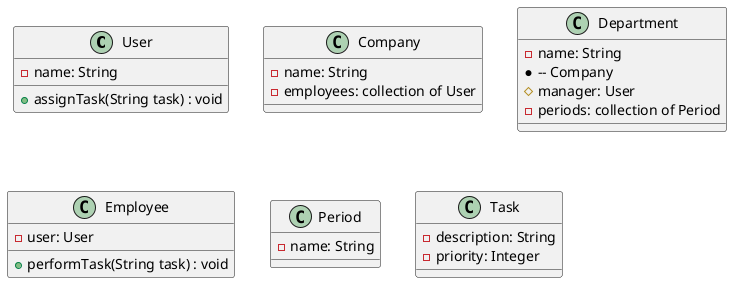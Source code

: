 @startuml
class User {
    - name: String
    + assignTask(String task) : void
}

class Company {
    - name: String
    - employees: collection of User
}

class Department {
    - name: String
    *-- Company
    # manager: User
    - periods: collection of Period
}

class Employee {
    - user: User
    + performTask(String task) : void
}

class Period {
    - name: String
}

class Task {
    - description: String
    - priority: Integer
}
@enduml